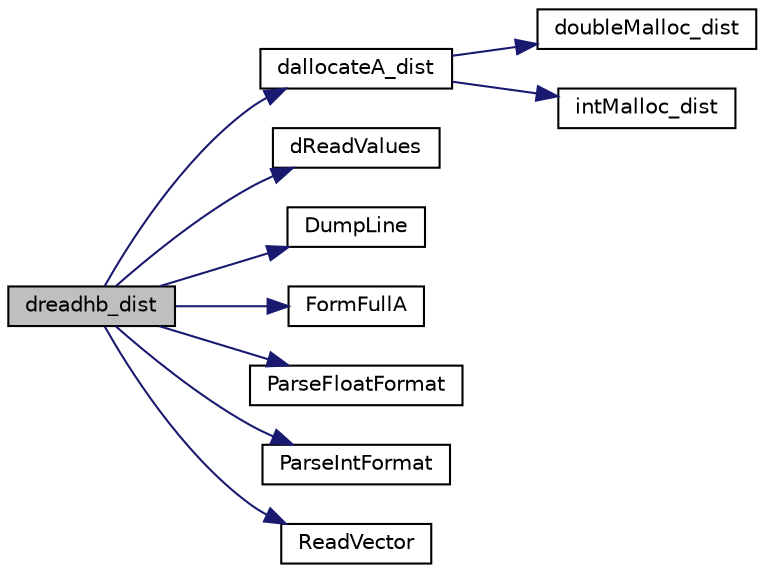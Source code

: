 digraph "dreadhb_dist"
{
 // LATEX_PDF_SIZE
  edge [fontname="Helvetica",fontsize="10",labelfontname="Helvetica",labelfontsize="10"];
  node [fontname="Helvetica",fontsize="10",shape=record];
  rankdir="LR";
  Node1 [label="dreadhb_dist",height=0.2,width=0.4,color="black", fillcolor="grey75", style="filled", fontcolor="black",tooltip=" "];
  Node1 -> Node2 [color="midnightblue",fontsize="10",style="solid",fontname="Helvetica"];
  Node2 [label="dallocateA_dist",height=0.2,width=0.4,color="black", fillcolor="white", style="filled",URL="$dmemory__dist_8c.html#ad8d190b0542ad8d5fb569cfebed382b8",tooltip=" "];
  Node2 -> Node3 [color="midnightblue",fontsize="10",style="solid",fontname="Helvetica"];
  Node3 [label="doubleMalloc_dist",height=0.2,width=0.4,color="black", fillcolor="white", style="filled",URL="$dmemory__dist_8c.html#a52dc9c97e580c07ec4af763f1755a2ba",tooltip=" "];
  Node2 -> Node4 [color="midnightblue",fontsize="10",style="solid",fontname="Helvetica"];
  Node4 [label="intMalloc_dist",height=0.2,width=0.4,color="black", fillcolor="white", style="filled",URL="$memory_8c.html#a2c2df35072e313373438cccdb98b885c",tooltip=" "];
  Node1 -> Node5 [color="midnightblue",fontsize="10",style="solid",fontname="Helvetica"];
  Node5 [label="dReadValues",height=0.2,width=0.4,color="black", fillcolor="white", style="filled",URL="$EXAMPLE_2dreadhb_8c.html#a64e94df2014a91b8d2768c5d9abe94e4",tooltip=" "];
  Node1 -> Node6 [color="midnightblue",fontsize="10",style="solid",fontname="Helvetica"];
  Node6 [label="DumpLine",height=0.2,width=0.4,color="black", fillcolor="white", style="filled",URL="$EXAMPLE_2dreadhb_8c.html#a73c3b93fec4fb69f67664d899b2a6b42",tooltip=" "];
  Node1 -> Node7 [color="midnightblue",fontsize="10",style="solid",fontname="Helvetica"];
  Node7 [label="FormFullA",height=0.2,width=0.4,color="black", fillcolor="white", style="filled",URL="$EXAMPLE_2dreadhb_8c.html#a16d495cf76085b6a67dae7cc4dbfc37c",tooltip=" "];
  Node1 -> Node8 [color="midnightblue",fontsize="10",style="solid",fontname="Helvetica"];
  Node8 [label="ParseFloatFormat",height=0.2,width=0.4,color="black", fillcolor="white", style="filled",URL="$EXAMPLE_2dreadhb_8c.html#ab280470e3c7d3235ee212104d44d09a2",tooltip=" "];
  Node1 -> Node9 [color="midnightblue",fontsize="10",style="solid",fontname="Helvetica"];
  Node9 [label="ParseIntFormat",height=0.2,width=0.4,color="black", fillcolor="white", style="filled",URL="$EXAMPLE_2dreadhb_8c.html#a05ff7013a68c641295685a0e85c18c83",tooltip=" "];
  Node1 -> Node10 [color="midnightblue",fontsize="10",style="solid",fontname="Helvetica"];
  Node10 [label="ReadVector",height=0.2,width=0.4,color="black", fillcolor="white", style="filled",URL="$EXAMPLE_2dreadhb_8c.html#aec3e2f32a90b64c2328709a21d985b55",tooltip=" "];
}
